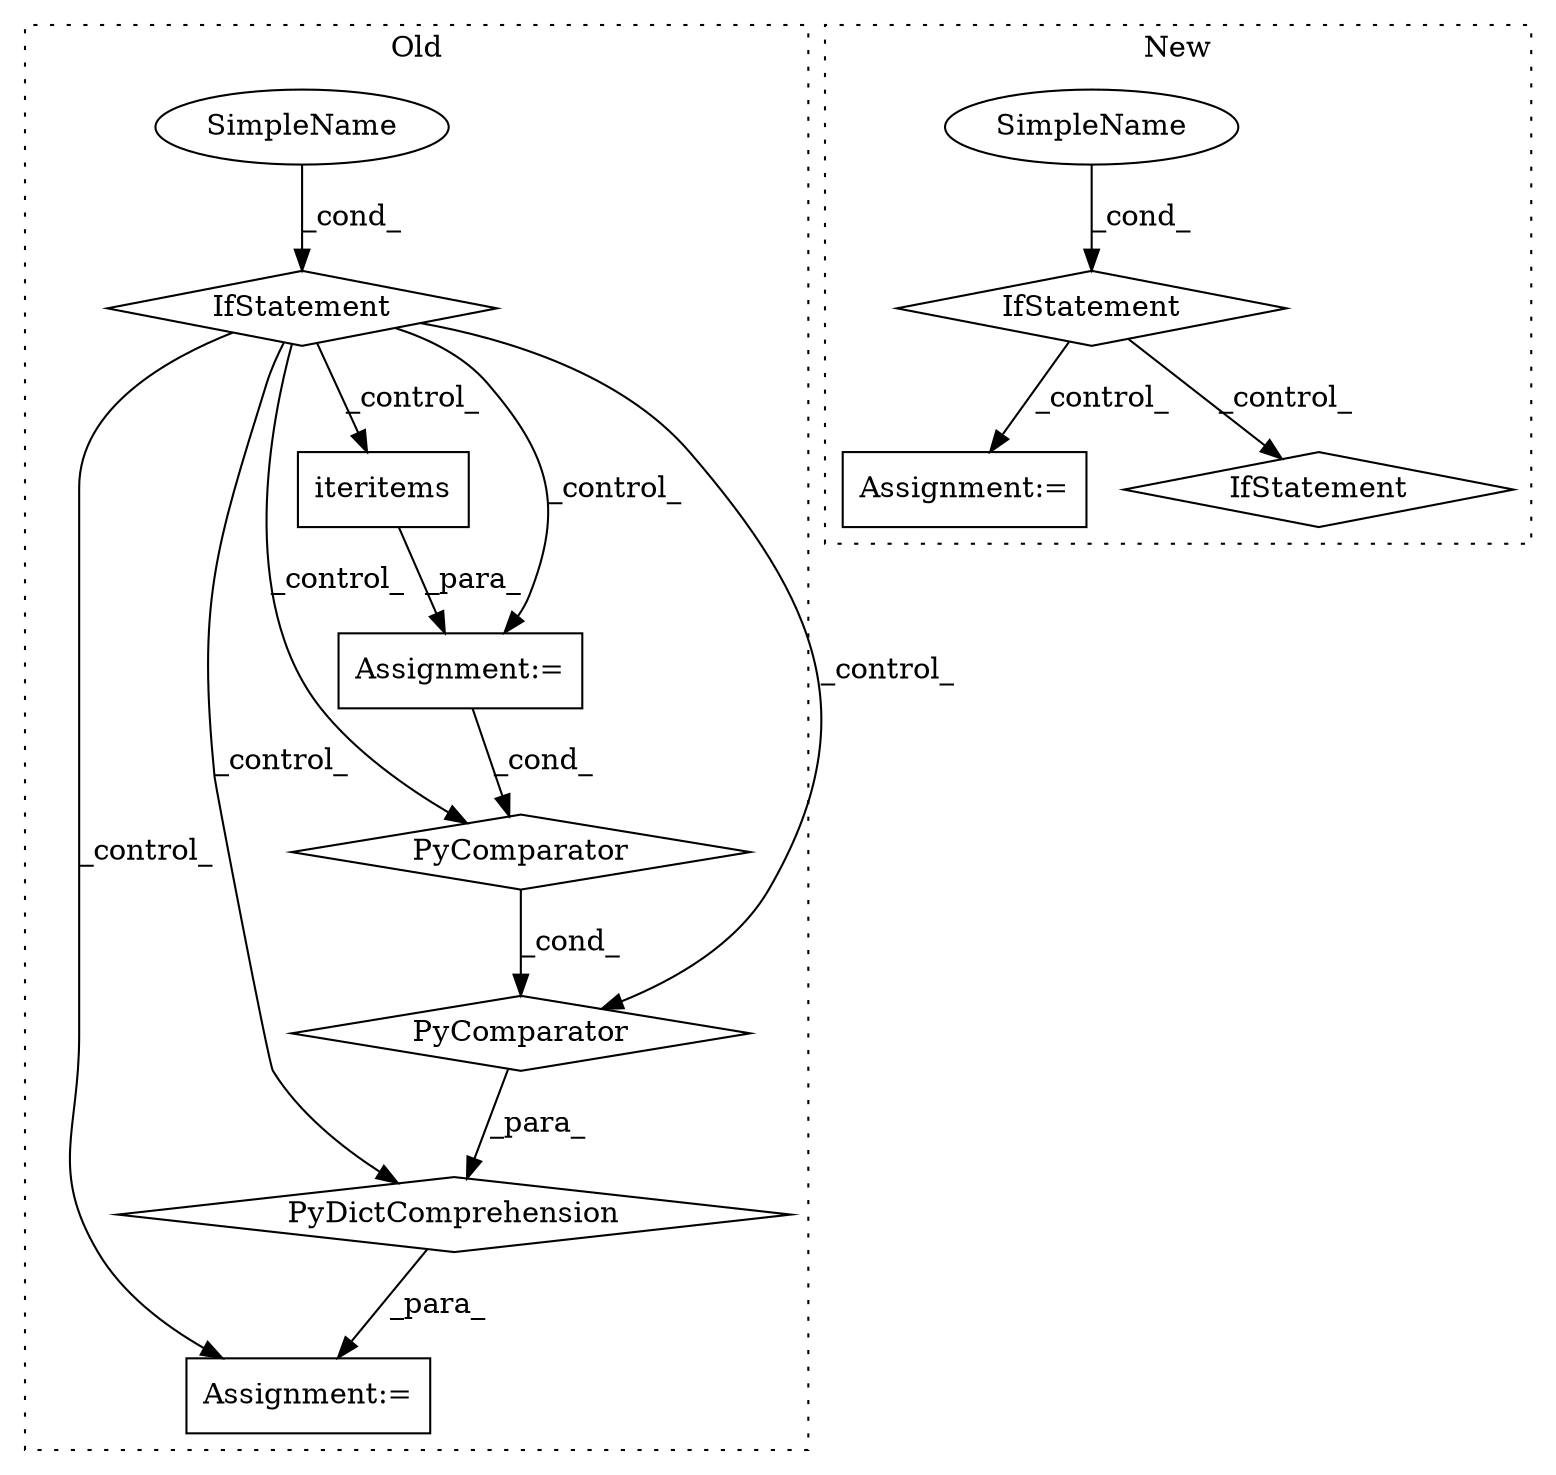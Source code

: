 digraph G {
subgraph cluster0 {
1 [label="iteritems" a="32" s="3023,3044" l="10,1" shape="box"];
3 [label="Assignment:=" a="7" s="3012" l="71" shape="box"];
4 [label="PyComparator" a="113" s="3012" l="71" shape="diamond"];
5 [label="Assignment:=" a="7" s="3141" l="14" shape="box"];
7 [label="PyDictComprehension" a="110" s="3155" l="174" shape="diamond"];
8 [label="IfStatement" a="25" s="2621,2667" l="4,2" shape="diamond"];
9 [label="SimpleName" a="42" s="" l="" shape="ellipse"];
11 [label="PyComparator" a="113" s="3246" l="75" shape="diamond"];
label = "Old";
style="dotted";
}
subgraph cluster1 {
2 [label="IfStatement" a="25" s="2390,2403" l="4,2" shape="diamond"];
6 [label="Assignment:=" a="7" s="2690,2806" l="72,2" shape="box"];
10 [label="IfStatement" a="25" s="2539,2549" l="4,2" shape="diamond"];
12 [label="SimpleName" a="42" s="2394" l="9" shape="ellipse"];
label = "New";
style="dotted";
}
1 -> 3 [label="_para_"];
2 -> 10 [label="_control_"];
2 -> 6 [label="_control_"];
3 -> 4 [label="_cond_"];
4 -> 11 [label="_cond_"];
7 -> 5 [label="_para_"];
8 -> 3 [label="_control_"];
8 -> 5 [label="_control_"];
8 -> 4 [label="_control_"];
8 -> 7 [label="_control_"];
8 -> 1 [label="_control_"];
8 -> 11 [label="_control_"];
9 -> 8 [label="_cond_"];
11 -> 7 [label="_para_"];
12 -> 2 [label="_cond_"];
}